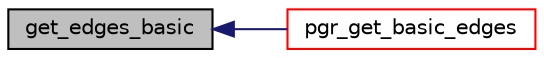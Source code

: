 digraph "get_edges_basic"
{
  edge [fontname="Helvetica",fontsize="10",labelfontname="Helvetica",labelfontsize="10"];
  node [fontname="Helvetica",fontsize="10",shape=record];
  rankdir="LR";
  Node1 [label="get_edges_basic",height=0.2,width=0.4,color="black", fillcolor="grey75", style="filled" fontcolor="black"];
  Node1 -> Node2 [dir="back",color="midnightblue",fontsize="10",style="solid",fontname="Helvetica"];
  Node2 [label="pgr_get_basic_edges",height=0.2,width=0.4,color="red", fillcolor="white", style="filled",URL="$edges__input_8h.html#a2185351317b6bfab35d0d6f971b98676",tooltip="read basic edges "];
}
